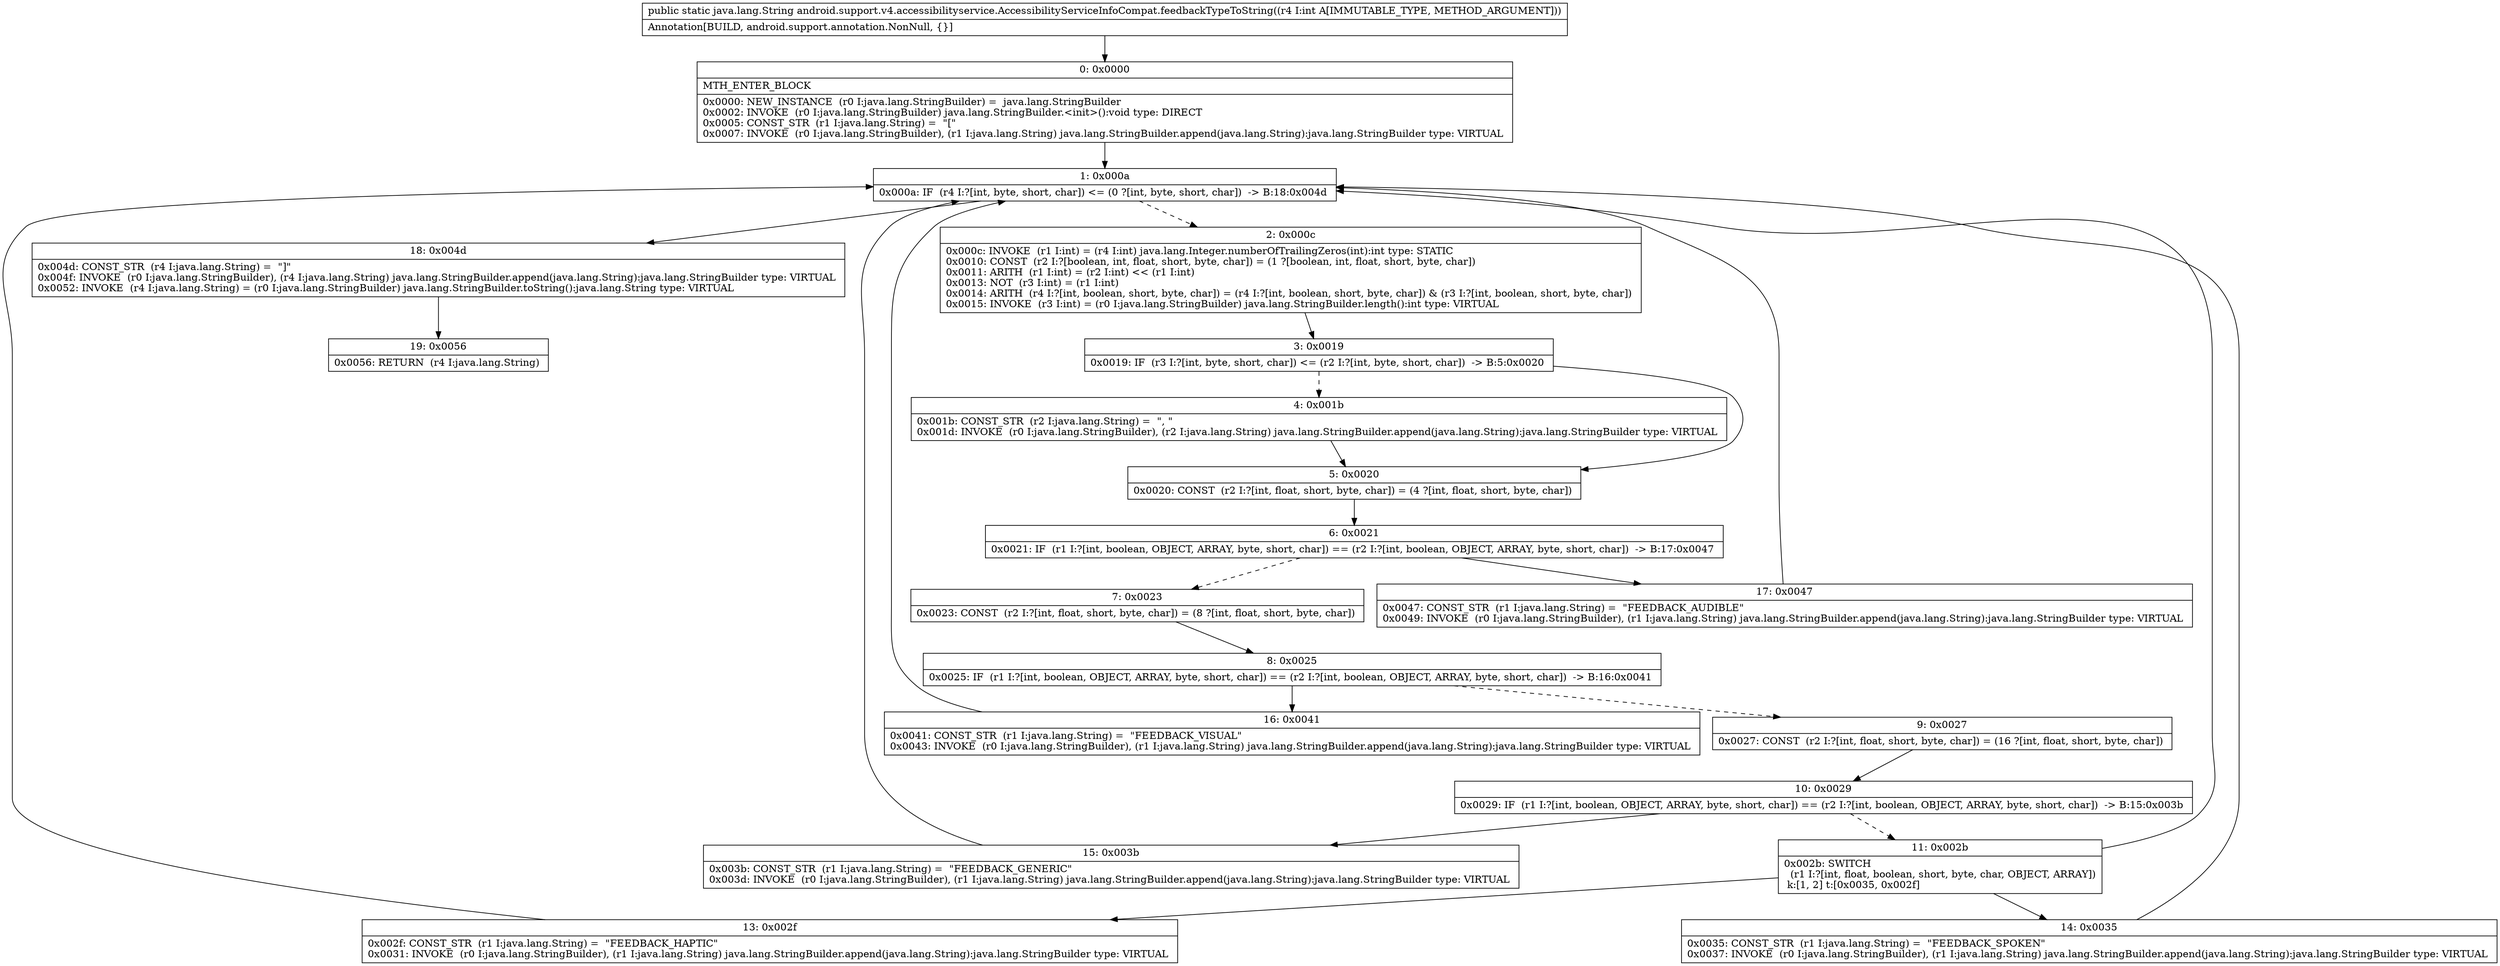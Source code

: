 digraph "CFG forandroid.support.v4.accessibilityservice.AccessibilityServiceInfoCompat.feedbackTypeToString(I)Ljava\/lang\/String;" {
Node_0 [shape=record,label="{0\:\ 0x0000|MTH_ENTER_BLOCK\l|0x0000: NEW_INSTANCE  (r0 I:java.lang.StringBuilder) =  java.lang.StringBuilder \l0x0002: INVOKE  (r0 I:java.lang.StringBuilder) java.lang.StringBuilder.\<init\>():void type: DIRECT \l0x0005: CONST_STR  (r1 I:java.lang.String) =  \"[\" \l0x0007: INVOKE  (r0 I:java.lang.StringBuilder), (r1 I:java.lang.String) java.lang.StringBuilder.append(java.lang.String):java.lang.StringBuilder type: VIRTUAL \l}"];
Node_1 [shape=record,label="{1\:\ 0x000a|0x000a: IF  (r4 I:?[int, byte, short, char]) \<= (0 ?[int, byte, short, char])  \-\> B:18:0x004d \l}"];
Node_2 [shape=record,label="{2\:\ 0x000c|0x000c: INVOKE  (r1 I:int) = (r4 I:int) java.lang.Integer.numberOfTrailingZeros(int):int type: STATIC \l0x0010: CONST  (r2 I:?[boolean, int, float, short, byte, char]) = (1 ?[boolean, int, float, short, byte, char]) \l0x0011: ARITH  (r1 I:int) = (r2 I:int) \<\< (r1 I:int) \l0x0013: NOT  (r3 I:int) = (r1 I:int) \l0x0014: ARITH  (r4 I:?[int, boolean, short, byte, char]) = (r4 I:?[int, boolean, short, byte, char]) & (r3 I:?[int, boolean, short, byte, char]) \l0x0015: INVOKE  (r3 I:int) = (r0 I:java.lang.StringBuilder) java.lang.StringBuilder.length():int type: VIRTUAL \l}"];
Node_3 [shape=record,label="{3\:\ 0x0019|0x0019: IF  (r3 I:?[int, byte, short, char]) \<= (r2 I:?[int, byte, short, char])  \-\> B:5:0x0020 \l}"];
Node_4 [shape=record,label="{4\:\ 0x001b|0x001b: CONST_STR  (r2 I:java.lang.String) =  \", \" \l0x001d: INVOKE  (r0 I:java.lang.StringBuilder), (r2 I:java.lang.String) java.lang.StringBuilder.append(java.lang.String):java.lang.StringBuilder type: VIRTUAL \l}"];
Node_5 [shape=record,label="{5\:\ 0x0020|0x0020: CONST  (r2 I:?[int, float, short, byte, char]) = (4 ?[int, float, short, byte, char]) \l}"];
Node_6 [shape=record,label="{6\:\ 0x0021|0x0021: IF  (r1 I:?[int, boolean, OBJECT, ARRAY, byte, short, char]) == (r2 I:?[int, boolean, OBJECT, ARRAY, byte, short, char])  \-\> B:17:0x0047 \l}"];
Node_7 [shape=record,label="{7\:\ 0x0023|0x0023: CONST  (r2 I:?[int, float, short, byte, char]) = (8 ?[int, float, short, byte, char]) \l}"];
Node_8 [shape=record,label="{8\:\ 0x0025|0x0025: IF  (r1 I:?[int, boolean, OBJECT, ARRAY, byte, short, char]) == (r2 I:?[int, boolean, OBJECT, ARRAY, byte, short, char])  \-\> B:16:0x0041 \l}"];
Node_9 [shape=record,label="{9\:\ 0x0027|0x0027: CONST  (r2 I:?[int, float, short, byte, char]) = (16 ?[int, float, short, byte, char]) \l}"];
Node_10 [shape=record,label="{10\:\ 0x0029|0x0029: IF  (r1 I:?[int, boolean, OBJECT, ARRAY, byte, short, char]) == (r2 I:?[int, boolean, OBJECT, ARRAY, byte, short, char])  \-\> B:15:0x003b \l}"];
Node_11 [shape=record,label="{11\:\ 0x002b|0x002b: SWITCH  \l  (r1 I:?[int, float, boolean, short, byte, char, OBJECT, ARRAY])\l k:[1, 2] t:[0x0035, 0x002f] \l}"];
Node_13 [shape=record,label="{13\:\ 0x002f|0x002f: CONST_STR  (r1 I:java.lang.String) =  \"FEEDBACK_HAPTIC\" \l0x0031: INVOKE  (r0 I:java.lang.StringBuilder), (r1 I:java.lang.String) java.lang.StringBuilder.append(java.lang.String):java.lang.StringBuilder type: VIRTUAL \l}"];
Node_14 [shape=record,label="{14\:\ 0x0035|0x0035: CONST_STR  (r1 I:java.lang.String) =  \"FEEDBACK_SPOKEN\" \l0x0037: INVOKE  (r0 I:java.lang.StringBuilder), (r1 I:java.lang.String) java.lang.StringBuilder.append(java.lang.String):java.lang.StringBuilder type: VIRTUAL \l}"];
Node_15 [shape=record,label="{15\:\ 0x003b|0x003b: CONST_STR  (r1 I:java.lang.String) =  \"FEEDBACK_GENERIC\" \l0x003d: INVOKE  (r0 I:java.lang.StringBuilder), (r1 I:java.lang.String) java.lang.StringBuilder.append(java.lang.String):java.lang.StringBuilder type: VIRTUAL \l}"];
Node_16 [shape=record,label="{16\:\ 0x0041|0x0041: CONST_STR  (r1 I:java.lang.String) =  \"FEEDBACK_VISUAL\" \l0x0043: INVOKE  (r0 I:java.lang.StringBuilder), (r1 I:java.lang.String) java.lang.StringBuilder.append(java.lang.String):java.lang.StringBuilder type: VIRTUAL \l}"];
Node_17 [shape=record,label="{17\:\ 0x0047|0x0047: CONST_STR  (r1 I:java.lang.String) =  \"FEEDBACK_AUDIBLE\" \l0x0049: INVOKE  (r0 I:java.lang.StringBuilder), (r1 I:java.lang.String) java.lang.StringBuilder.append(java.lang.String):java.lang.StringBuilder type: VIRTUAL \l}"];
Node_18 [shape=record,label="{18\:\ 0x004d|0x004d: CONST_STR  (r4 I:java.lang.String) =  \"]\" \l0x004f: INVOKE  (r0 I:java.lang.StringBuilder), (r4 I:java.lang.String) java.lang.StringBuilder.append(java.lang.String):java.lang.StringBuilder type: VIRTUAL \l0x0052: INVOKE  (r4 I:java.lang.String) = (r0 I:java.lang.StringBuilder) java.lang.StringBuilder.toString():java.lang.String type: VIRTUAL \l}"];
Node_19 [shape=record,label="{19\:\ 0x0056|0x0056: RETURN  (r4 I:java.lang.String) \l}"];
MethodNode[shape=record,label="{public static java.lang.String android.support.v4.accessibilityservice.AccessibilityServiceInfoCompat.feedbackTypeToString((r4 I:int A[IMMUTABLE_TYPE, METHOD_ARGUMENT]))  | Annotation[BUILD, android.support.annotation.NonNull, \{\}]\l}"];
MethodNode -> Node_0;
Node_0 -> Node_1;
Node_1 -> Node_2[style=dashed];
Node_1 -> Node_18;
Node_2 -> Node_3;
Node_3 -> Node_4[style=dashed];
Node_3 -> Node_5;
Node_4 -> Node_5;
Node_5 -> Node_6;
Node_6 -> Node_7[style=dashed];
Node_6 -> Node_17;
Node_7 -> Node_8;
Node_8 -> Node_9[style=dashed];
Node_8 -> Node_16;
Node_9 -> Node_10;
Node_10 -> Node_11[style=dashed];
Node_10 -> Node_15;
Node_11 -> Node_13;
Node_11 -> Node_14;
Node_11 -> Node_1;
Node_13 -> Node_1;
Node_14 -> Node_1;
Node_15 -> Node_1;
Node_16 -> Node_1;
Node_17 -> Node_1;
Node_18 -> Node_19;
}


